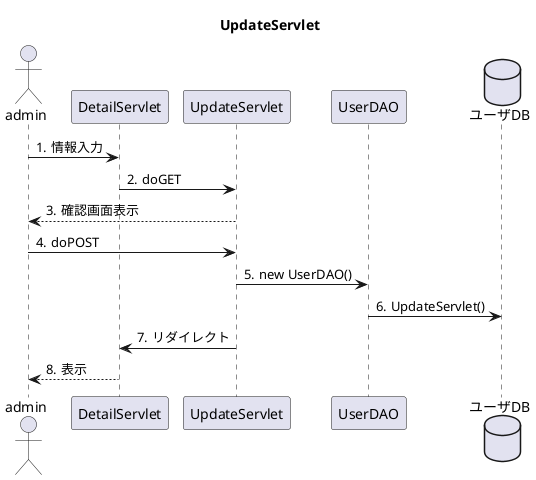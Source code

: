 @startuml
title UpdateServlet

autonumber "#."

actor admin
participant DetailServlet
participant UpdateServlet
participant UserDAO
database ユーザDB


admin -> DetailServlet:情報入力
DetailServlet -> UpdateServlet:doGET
UpdateServlet --> admin:確認画面表示
admin ->UpdateServlet:doPOST
UpdateServlet -> UserDAO:new UserDAO()
UserDAO -> ユーザDB:UpdateServlet()

UpdateServlet -> DetailServlet:リダイレクト
DetailServlet --> admin:表示
@enduml
